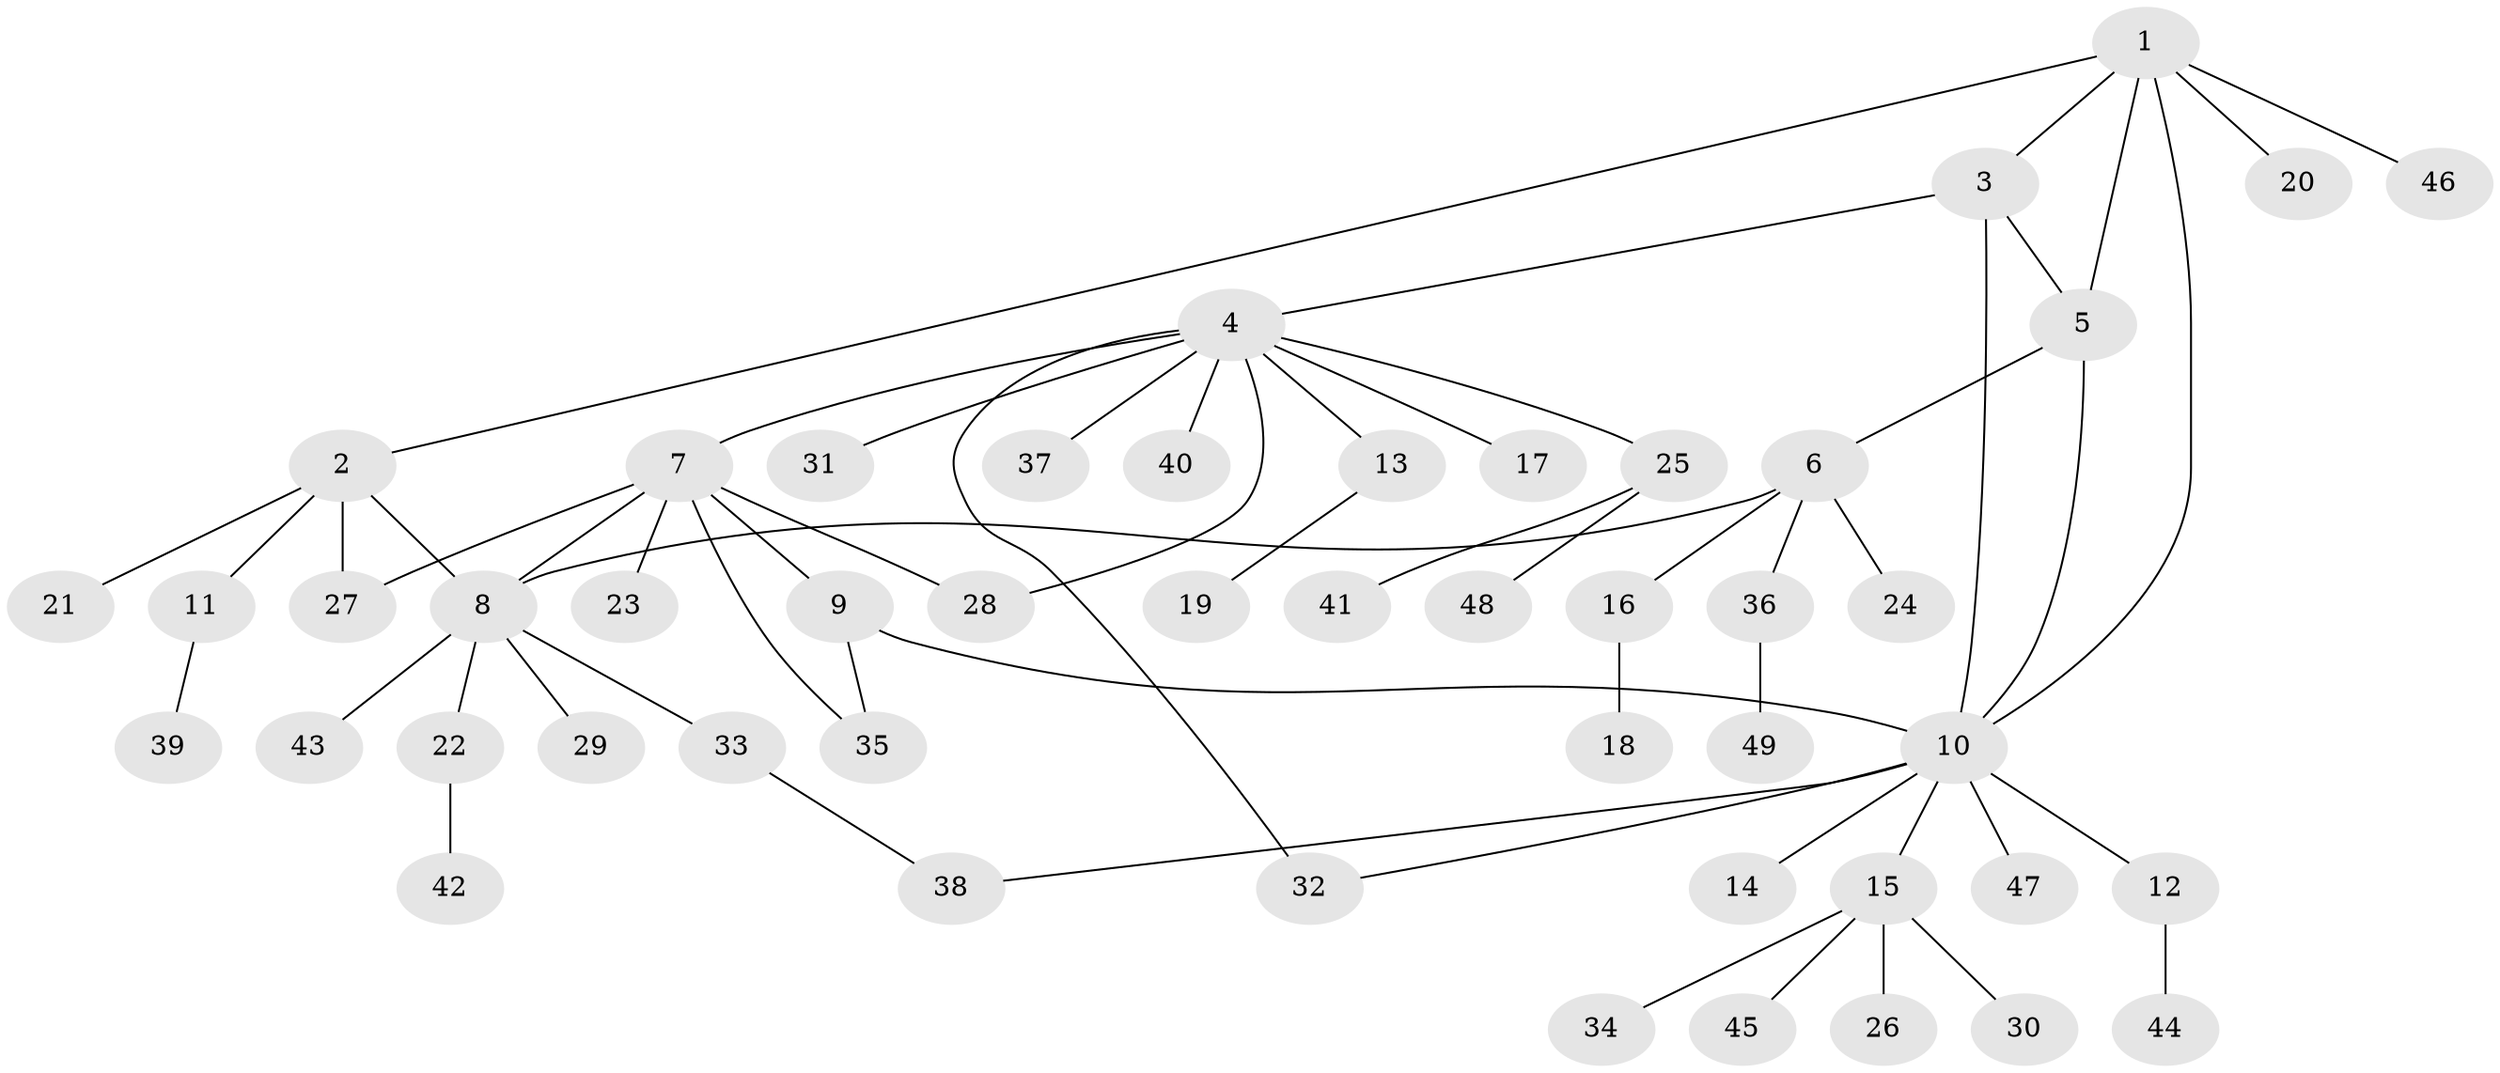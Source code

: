 // coarse degree distribution, {4: 0.08823529411764706, 5: 0.08823529411764706, 9: 0.058823529411764705, 7: 0.029411764705882353, 2: 0.14705882352941177, 1: 0.5882352941176471}
// Generated by graph-tools (version 1.1) at 2025/24/03/03/25 07:24:13]
// undirected, 49 vertices, 59 edges
graph export_dot {
graph [start="1"]
  node [color=gray90,style=filled];
  1;
  2;
  3;
  4;
  5;
  6;
  7;
  8;
  9;
  10;
  11;
  12;
  13;
  14;
  15;
  16;
  17;
  18;
  19;
  20;
  21;
  22;
  23;
  24;
  25;
  26;
  27;
  28;
  29;
  30;
  31;
  32;
  33;
  34;
  35;
  36;
  37;
  38;
  39;
  40;
  41;
  42;
  43;
  44;
  45;
  46;
  47;
  48;
  49;
  1 -- 2;
  1 -- 3;
  1 -- 5;
  1 -- 10;
  1 -- 20;
  1 -- 46;
  2 -- 8;
  2 -- 11;
  2 -- 21;
  2 -- 27;
  3 -- 4;
  3 -- 5;
  3 -- 10;
  4 -- 7;
  4 -- 13;
  4 -- 17;
  4 -- 25;
  4 -- 28;
  4 -- 31;
  4 -- 32;
  4 -- 37;
  4 -- 40;
  5 -- 6;
  5 -- 10;
  6 -- 8;
  6 -- 16;
  6 -- 24;
  6 -- 36;
  7 -- 8;
  7 -- 9;
  7 -- 23;
  7 -- 27;
  7 -- 28;
  7 -- 35;
  8 -- 22;
  8 -- 29;
  8 -- 33;
  8 -- 43;
  9 -- 10;
  9 -- 35;
  10 -- 12;
  10 -- 14;
  10 -- 15;
  10 -- 32;
  10 -- 38;
  10 -- 47;
  11 -- 39;
  12 -- 44;
  13 -- 19;
  15 -- 26;
  15 -- 30;
  15 -- 34;
  15 -- 45;
  16 -- 18;
  22 -- 42;
  25 -- 41;
  25 -- 48;
  33 -- 38;
  36 -- 49;
}
